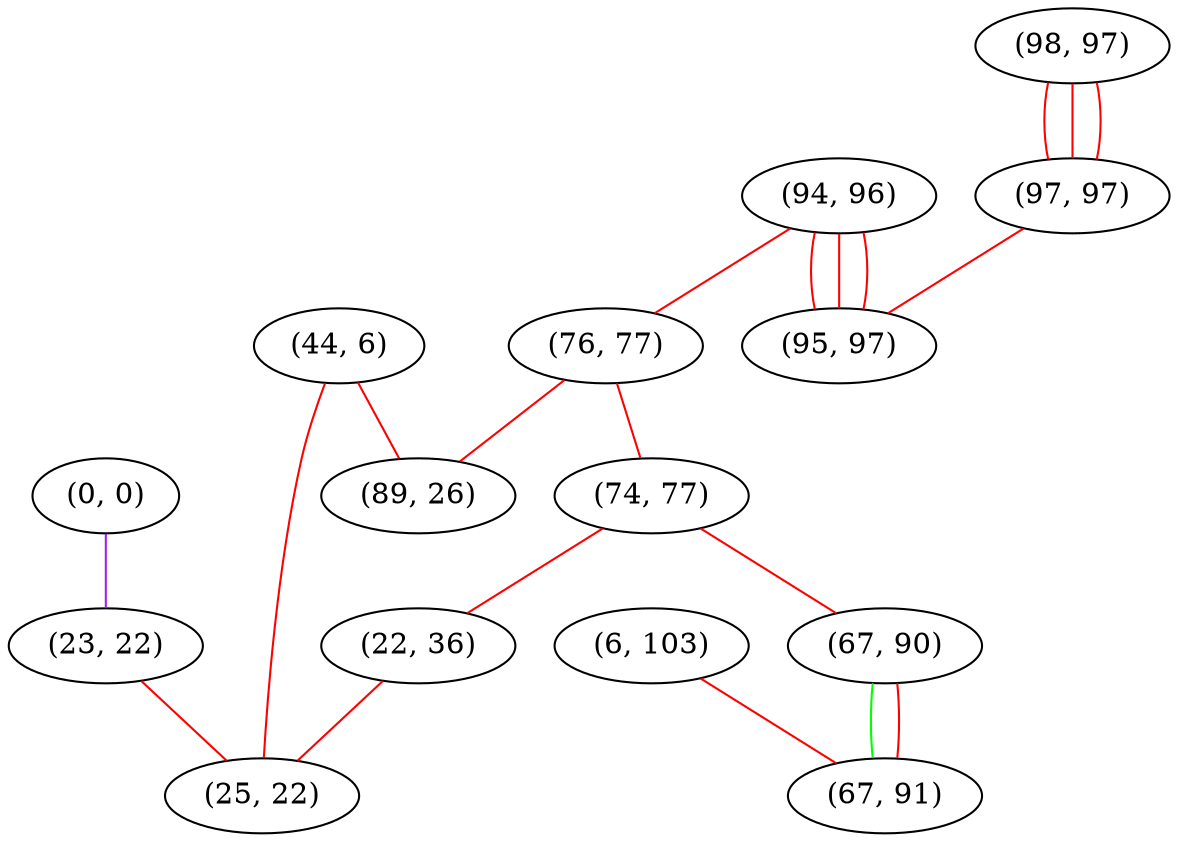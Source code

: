 graph "" {
"(0, 0)";
"(6, 103)";
"(94, 96)";
"(23, 22)";
"(76, 77)";
"(74, 77)";
"(44, 6)";
"(98, 97)";
"(97, 97)";
"(89, 26)";
"(22, 36)";
"(67, 90)";
"(25, 22)";
"(67, 91)";
"(95, 97)";
"(0, 0)" -- "(23, 22)"  [color=purple, key=0, weight=4];
"(6, 103)" -- "(67, 91)"  [color=red, key=0, weight=1];
"(94, 96)" -- "(76, 77)"  [color=red, key=0, weight=1];
"(94, 96)" -- "(95, 97)"  [color=red, key=0, weight=1];
"(94, 96)" -- "(95, 97)"  [color=red, key=1, weight=1];
"(94, 96)" -- "(95, 97)"  [color=red, key=2, weight=1];
"(23, 22)" -- "(25, 22)"  [color=red, key=0, weight=1];
"(76, 77)" -- "(89, 26)"  [color=red, key=0, weight=1];
"(76, 77)" -- "(74, 77)"  [color=red, key=0, weight=1];
"(74, 77)" -- "(22, 36)"  [color=red, key=0, weight=1];
"(74, 77)" -- "(67, 90)"  [color=red, key=0, weight=1];
"(44, 6)" -- "(89, 26)"  [color=red, key=0, weight=1];
"(44, 6)" -- "(25, 22)"  [color=red, key=0, weight=1];
"(98, 97)" -- "(97, 97)"  [color=red, key=0, weight=1];
"(98, 97)" -- "(97, 97)"  [color=red, key=1, weight=1];
"(98, 97)" -- "(97, 97)"  [color=red, key=2, weight=1];
"(97, 97)" -- "(95, 97)"  [color=red, key=0, weight=1];
"(22, 36)" -- "(25, 22)"  [color=red, key=0, weight=1];
"(67, 90)" -- "(67, 91)"  [color=green, key=0, weight=2];
"(67, 90)" -- "(67, 91)"  [color=red, key=1, weight=1];
}
